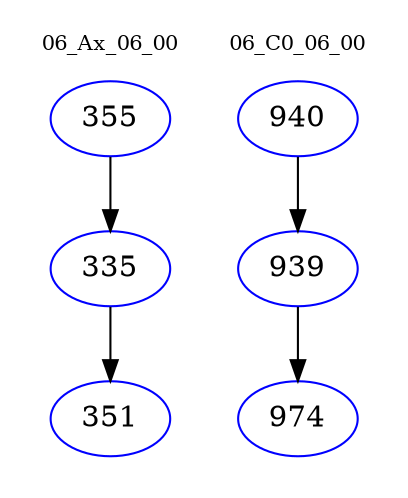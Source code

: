 digraph{
subgraph cluster_0 {
color = white
label = "06_Ax_06_00";
fontsize=10;
T0_355 [label="355", color="blue"]
T0_355 -> T0_335 [color="black"]
T0_335 [label="335", color="blue"]
T0_335 -> T0_351 [color="black"]
T0_351 [label="351", color="blue"]
}
subgraph cluster_1 {
color = white
label = "06_C0_06_00";
fontsize=10;
T1_940 [label="940", color="blue"]
T1_940 -> T1_939 [color="black"]
T1_939 [label="939", color="blue"]
T1_939 -> T1_974 [color="black"]
T1_974 [label="974", color="blue"]
}
}
